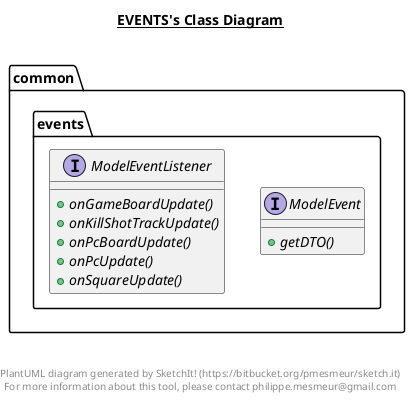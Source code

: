 @startuml

title __EVENTS's Class Diagram__\n

  namespace common {
    namespace events {
      interface common.events.ModelEvent {
          {abstract} + getDTO()
      }
    }
  }
  

  namespace common {
    namespace events {
      interface common.events.ModelEventListener {
          {abstract} + onGameBoardUpdate()
          {abstract} + onKillShotTrackUpdate()
          {abstract} + onPcBoardUpdate()
          {abstract} + onPcUpdate()
          {abstract} + onSquareUpdate()
      }
    }
  }
  



right footer


PlantUML diagram generated by SketchIt! (https://bitbucket.org/pmesmeur/sketch.it)
For more information about this tool, please contact philippe.mesmeur@gmail.com
endfooter

@enduml
